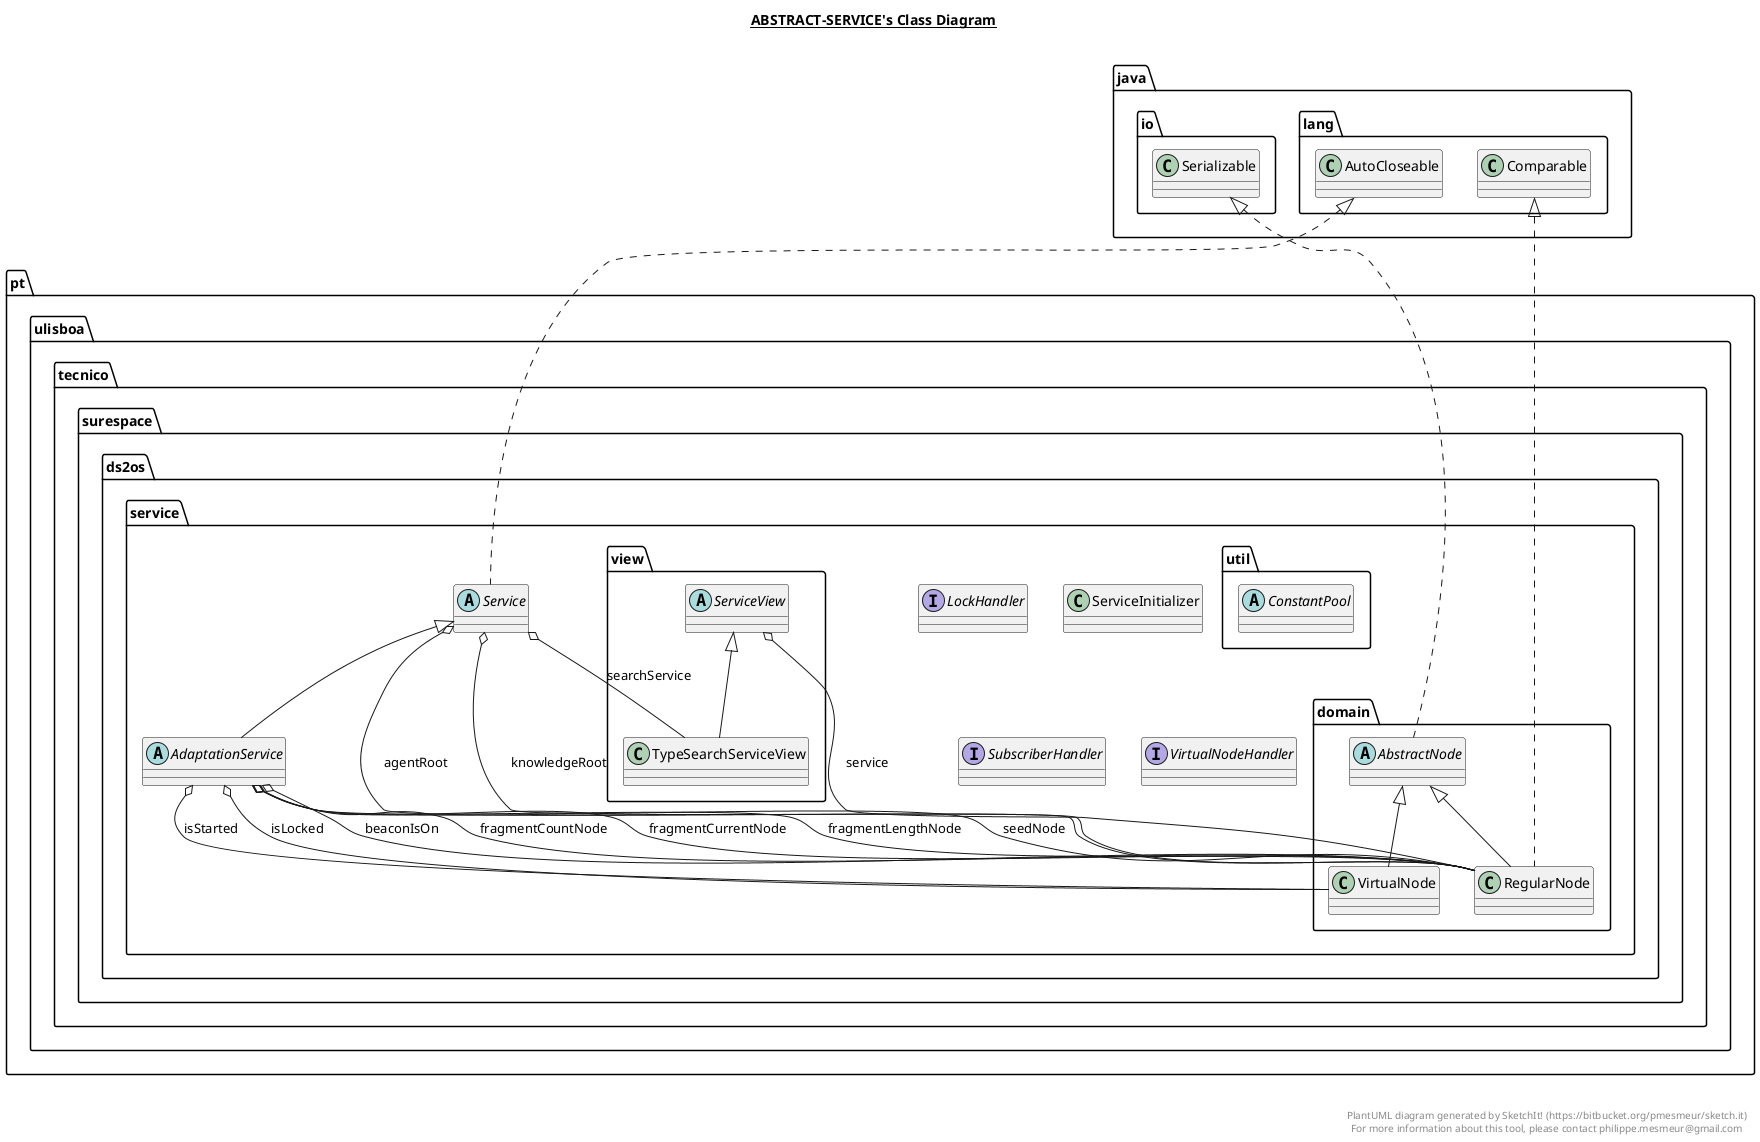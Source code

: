 @startuml

title __ABSTRACT-SERVICE's Class Diagram__\n

  namespace pt.ulisboa.tecnico.surespace.ds2os.service {
    abstract class pt.ulisboa.tecnico.surespace.ds2os.service.AdaptationService {
    }
  }
  

  namespace pt.ulisboa.tecnico.surespace.ds2os.service {
    interface pt.ulisboa.tecnico.surespace.ds2os.service.LockHandler {
    }
  }
  

  namespace pt.ulisboa.tecnico.surespace.ds2os.service {
    abstract class pt.ulisboa.tecnico.surespace.ds2os.service.Service {
    }
  }
  

  namespace pt.ulisboa.tecnico.surespace.ds2os.service {
    class pt.ulisboa.tecnico.surespace.ds2os.service.ServiceInitializer {
    }
  }
  

  namespace pt.ulisboa.tecnico.surespace.ds2os.service {
    interface pt.ulisboa.tecnico.surespace.ds2os.service.SubscriberHandler {
    }
  }
  

  namespace pt.ulisboa.tecnico.surespace.ds2os.service {
    interface pt.ulisboa.tecnico.surespace.ds2os.service.VirtualNodeHandler {
    }
  }
  

  namespace pt.ulisboa.tecnico.surespace.ds2os.service {
    namespace domain {
      abstract class pt.ulisboa.tecnico.surespace.ds2os.service.domain.AbstractNode {
      }
    }
  }
  

  namespace pt.ulisboa.tecnico.surespace.ds2os.service {
    namespace domain {
      class pt.ulisboa.tecnico.surespace.ds2os.service.domain.RegularNode {
      }
    }
  }
  

  namespace pt.ulisboa.tecnico.surespace.ds2os.service {
    namespace domain {
      class pt.ulisboa.tecnico.surespace.ds2os.service.domain.VirtualNode {
      }
    }
  }
  

  namespace pt.ulisboa.tecnico.surespace.ds2os.service {
    namespace util {
      abstract class pt.ulisboa.tecnico.surespace.ds2os.service.util.ConstantPool {
      }
    }
  }
  

  namespace pt.ulisboa.tecnico.surespace.ds2os.service {
    namespace view {
      abstract class pt.ulisboa.tecnico.surespace.ds2os.service.view.ServiceView {
      }
    }
  }
  

  namespace pt.ulisboa.tecnico.surespace.ds2os.service {
    namespace view {
      class pt.ulisboa.tecnico.surespace.ds2os.service.view.TypeSearchServiceView {
      }
    }
  }
  

  pt.ulisboa.tecnico.surespace.ds2os.service.AdaptationService -up-|> pt.ulisboa.tecnico.surespace.ds2os.service.Service
  pt.ulisboa.tecnico.surespace.ds2os.service.AdaptationService o-- pt.ulisboa.tecnico.surespace.ds2os.service.domain.RegularNode : beaconIsOn
  pt.ulisboa.tecnico.surespace.ds2os.service.AdaptationService o-- pt.ulisboa.tecnico.surespace.ds2os.service.domain.RegularNode : fragmentCountNode
  pt.ulisboa.tecnico.surespace.ds2os.service.AdaptationService o-- pt.ulisboa.tecnico.surespace.ds2os.service.domain.RegularNode : fragmentCurrentNode
  pt.ulisboa.tecnico.surespace.ds2os.service.AdaptationService o-- pt.ulisboa.tecnico.surespace.ds2os.service.domain.RegularNode : fragmentLengthNode
  pt.ulisboa.tecnico.surespace.ds2os.service.AdaptationService o-- pt.ulisboa.tecnico.surespace.ds2os.service.domain.VirtualNode : isLocked
  pt.ulisboa.tecnico.surespace.ds2os.service.AdaptationService o-- pt.ulisboa.tecnico.surespace.ds2os.service.domain.VirtualNode : isStarted
  pt.ulisboa.tecnico.surespace.ds2os.service.AdaptationService o-- pt.ulisboa.tecnico.surespace.ds2os.service.domain.RegularNode : seedNode
  pt.ulisboa.tecnico.surespace.ds2os.service.Service .up.|> java.lang.AutoCloseable
  pt.ulisboa.tecnico.surespace.ds2os.service.Service o-- pt.ulisboa.tecnico.surespace.ds2os.service.domain.RegularNode : agentRoot
  pt.ulisboa.tecnico.surespace.ds2os.service.Service o-- pt.ulisboa.tecnico.surespace.ds2os.service.domain.RegularNode : knowledgeRoot
  pt.ulisboa.tecnico.surespace.ds2os.service.Service o-- pt.ulisboa.tecnico.surespace.ds2os.service.view.TypeSearchServiceView : searchService
  pt.ulisboa.tecnico.surespace.ds2os.service.domain.AbstractNode .up.|> java.io.Serializable
  pt.ulisboa.tecnico.surespace.ds2os.service.domain.RegularNode .up.|> java.lang.Comparable
  pt.ulisboa.tecnico.surespace.ds2os.service.domain.RegularNode -up-|> pt.ulisboa.tecnico.surespace.ds2os.service.domain.AbstractNode
  pt.ulisboa.tecnico.surespace.ds2os.service.domain.VirtualNode -up-|> pt.ulisboa.tecnico.surespace.ds2os.service.domain.AbstractNode
  pt.ulisboa.tecnico.surespace.ds2os.service.domain.VirtualNode o-- pt.ulisboa.tecnico.surespace.ds2os.service.domain.AbstractNode.NodeValue : value
  pt.ulisboa.tecnico.surespace.ds2os.service.view.ServiceView o-- pt.ulisboa.tecnico.surespace.ds2os.service.domain.RegularNode : service
  pt.ulisboa.tecnico.surespace.ds2os.service.view.TypeSearchServiceView -up-|> pt.ulisboa.tecnico.surespace.ds2os.service.view.ServiceView


right footer


PlantUML diagram generated by SketchIt! (https://bitbucket.org/pmesmeur/sketch.it)
For more information about this tool, please contact philippe.mesmeur@gmail.com
endfooter

@enduml

